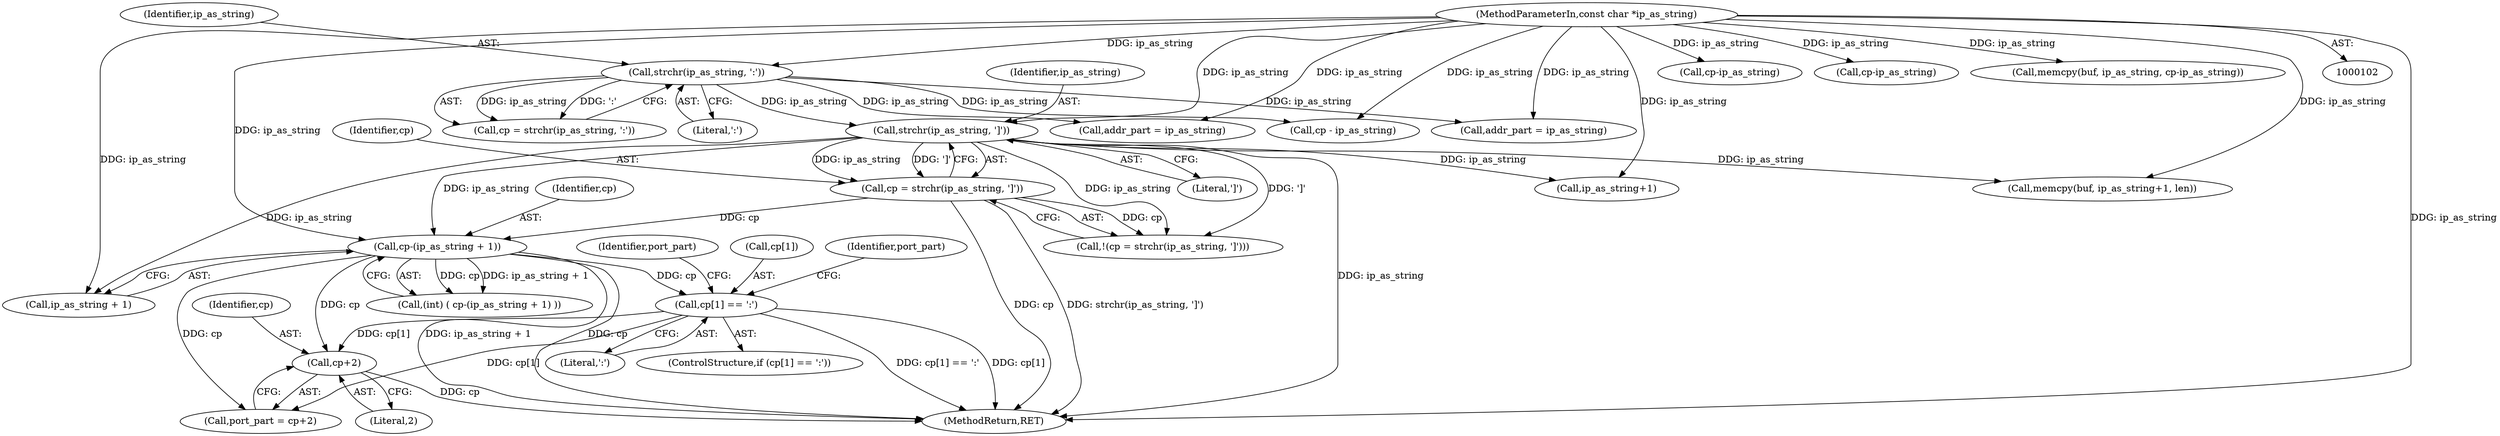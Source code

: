 digraph "0_libevent_329acc18a0768c21ba22522f01a5c7f46cacc4d5@pointer" {
"1000180" [label="(Call,cp+2)"];
"1000140" [label="(Call,cp-(ip_as_string + 1))"];
"1000127" [label="(Call,cp = strchr(ip_as_string, ']'))"];
"1000129" [label="(Call,strchr(ip_as_string, ']'))"];
"1000115" [label="(Call,strchr(ip_as_string, ':'))"];
"1000103" [label="(MethodParameterIn,const char *ip_as_string)"];
"1000173" [label="(Call,cp[1] == ':')"];
"1000128" [label="(Identifier,cp)"];
"1000142" [label="(Call,ip_as_string + 1)"];
"1000138" [label="(Call,(int) ( cp-(ip_as_string + 1) ))"];
"1000254" [label="(Call,addr_part = ip_as_string)"];
"1000234" [label="(Call,cp-ip_as_string)"];
"1000185" [label="(Identifier,port_part)"];
"1000182" [label="(Literal,2)"];
"1000117" [label="(Literal,':')"];
"1000203" [label="(Call,addr_part = ip_as_string)"];
"1000179" [label="(Identifier,port_part)"];
"1000432" [label="(MethodReturn,RET)"];
"1000113" [label="(Call,cp = strchr(ip_as_string, ':'))"];
"1000218" [label="(Call,cp - ip_as_string)"];
"1000174" [label="(Call,cp[1])"];
"1000140" [label="(Call,cp-(ip_as_string + 1))"];
"1000178" [label="(Call,port_part = cp+2)"];
"1000180" [label="(Call,cp+2)"];
"1000181" [label="(Identifier,cp)"];
"1000240" [label="(Call,cp-ip_as_string)"];
"1000177" [label="(Literal,':')"];
"1000131" [label="(Literal,']')"];
"1000160" [label="(Call,ip_as_string+1)"];
"1000116" [label="(Identifier,ip_as_string)"];
"1000173" [label="(Call,cp[1] == ':')"];
"1000127" [label="(Call,cp = strchr(ip_as_string, ']'))"];
"1000115" [label="(Call,strchr(ip_as_string, ':'))"];
"1000141" [label="(Identifier,cp)"];
"1000231" [label="(Call,memcpy(buf, ip_as_string, cp-ip_as_string))"];
"1000158" [label="(Call,memcpy(buf, ip_as_string+1, len))"];
"1000103" [label="(MethodParameterIn,const char *ip_as_string)"];
"1000130" [label="(Identifier,ip_as_string)"];
"1000129" [label="(Call,strchr(ip_as_string, ']'))"];
"1000126" [label="(Call,!(cp = strchr(ip_as_string, ']')))"];
"1000172" [label="(ControlStructure,if (cp[1] == ':'))"];
"1000180" -> "1000178"  [label="AST: "];
"1000180" -> "1000182"  [label="CFG: "];
"1000181" -> "1000180"  [label="AST: "];
"1000182" -> "1000180"  [label="AST: "];
"1000178" -> "1000180"  [label="CFG: "];
"1000180" -> "1000432"  [label="DDG: cp"];
"1000140" -> "1000180"  [label="DDG: cp"];
"1000173" -> "1000180"  [label="DDG: cp[1]"];
"1000140" -> "1000138"  [label="AST: "];
"1000140" -> "1000142"  [label="CFG: "];
"1000141" -> "1000140"  [label="AST: "];
"1000142" -> "1000140"  [label="AST: "];
"1000138" -> "1000140"  [label="CFG: "];
"1000140" -> "1000432"  [label="DDG: ip_as_string + 1"];
"1000140" -> "1000432"  [label="DDG: cp"];
"1000140" -> "1000138"  [label="DDG: cp"];
"1000140" -> "1000138"  [label="DDG: ip_as_string + 1"];
"1000127" -> "1000140"  [label="DDG: cp"];
"1000129" -> "1000140"  [label="DDG: ip_as_string"];
"1000103" -> "1000140"  [label="DDG: ip_as_string"];
"1000140" -> "1000173"  [label="DDG: cp"];
"1000140" -> "1000178"  [label="DDG: cp"];
"1000127" -> "1000126"  [label="AST: "];
"1000127" -> "1000129"  [label="CFG: "];
"1000128" -> "1000127"  [label="AST: "];
"1000129" -> "1000127"  [label="AST: "];
"1000126" -> "1000127"  [label="CFG: "];
"1000127" -> "1000432"  [label="DDG: strchr(ip_as_string, ']')"];
"1000127" -> "1000432"  [label="DDG: cp"];
"1000127" -> "1000126"  [label="DDG: cp"];
"1000129" -> "1000127"  [label="DDG: ip_as_string"];
"1000129" -> "1000127"  [label="DDG: ']'"];
"1000129" -> "1000131"  [label="CFG: "];
"1000130" -> "1000129"  [label="AST: "];
"1000131" -> "1000129"  [label="AST: "];
"1000129" -> "1000432"  [label="DDG: ip_as_string"];
"1000129" -> "1000126"  [label="DDG: ip_as_string"];
"1000129" -> "1000126"  [label="DDG: ']'"];
"1000115" -> "1000129"  [label="DDG: ip_as_string"];
"1000103" -> "1000129"  [label="DDG: ip_as_string"];
"1000129" -> "1000142"  [label="DDG: ip_as_string"];
"1000129" -> "1000158"  [label="DDG: ip_as_string"];
"1000129" -> "1000160"  [label="DDG: ip_as_string"];
"1000115" -> "1000113"  [label="AST: "];
"1000115" -> "1000117"  [label="CFG: "];
"1000116" -> "1000115"  [label="AST: "];
"1000117" -> "1000115"  [label="AST: "];
"1000113" -> "1000115"  [label="CFG: "];
"1000115" -> "1000113"  [label="DDG: ip_as_string"];
"1000115" -> "1000113"  [label="DDG: ':'"];
"1000103" -> "1000115"  [label="DDG: ip_as_string"];
"1000115" -> "1000203"  [label="DDG: ip_as_string"];
"1000115" -> "1000218"  [label="DDG: ip_as_string"];
"1000115" -> "1000254"  [label="DDG: ip_as_string"];
"1000103" -> "1000102"  [label="AST: "];
"1000103" -> "1000432"  [label="DDG: ip_as_string"];
"1000103" -> "1000142"  [label="DDG: ip_as_string"];
"1000103" -> "1000158"  [label="DDG: ip_as_string"];
"1000103" -> "1000160"  [label="DDG: ip_as_string"];
"1000103" -> "1000203"  [label="DDG: ip_as_string"];
"1000103" -> "1000218"  [label="DDG: ip_as_string"];
"1000103" -> "1000231"  [label="DDG: ip_as_string"];
"1000103" -> "1000234"  [label="DDG: ip_as_string"];
"1000103" -> "1000240"  [label="DDG: ip_as_string"];
"1000103" -> "1000254"  [label="DDG: ip_as_string"];
"1000173" -> "1000172"  [label="AST: "];
"1000173" -> "1000177"  [label="CFG: "];
"1000174" -> "1000173"  [label="AST: "];
"1000177" -> "1000173"  [label="AST: "];
"1000179" -> "1000173"  [label="CFG: "];
"1000185" -> "1000173"  [label="CFG: "];
"1000173" -> "1000432"  [label="DDG: cp[1] == ':'"];
"1000173" -> "1000432"  [label="DDG: cp[1]"];
"1000173" -> "1000178"  [label="DDG: cp[1]"];
}
